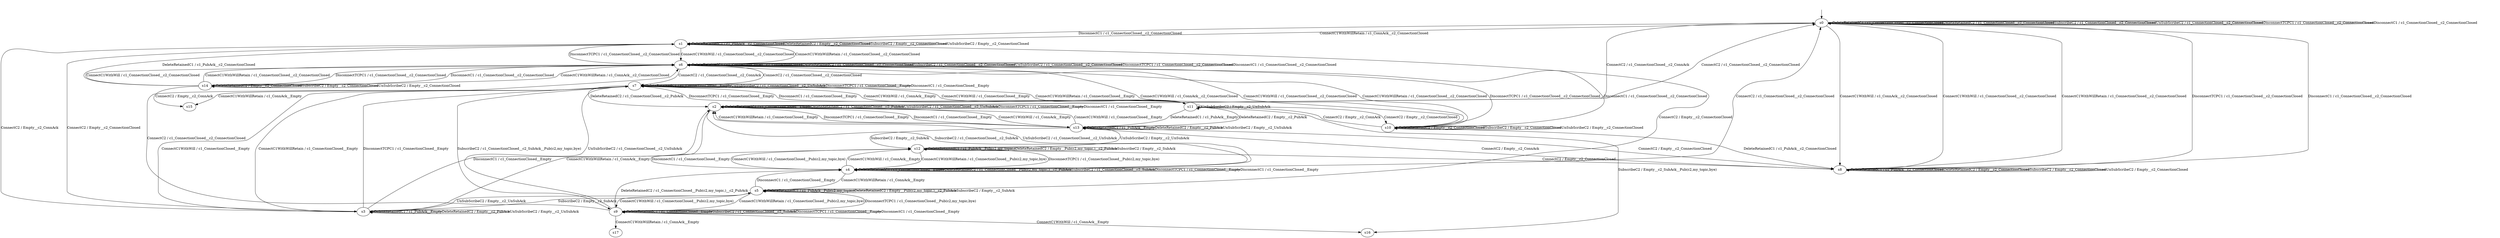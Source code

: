 digraph h10 {
s0 [label="s0"];
s1 [label="s1"];
s2 [label="s2"];
s3 [label="s3"];
s4 [label="s4"];
s5 [label="s5"];
s6 [label="s6"];
s7 [label="s7"];
s8 [label="s8"];
s9 [label="s9"];
s10 [label="s10"];
s11 [label="s11"];
s12 [label="s12"];
s13 [label="s13"];
s14 [label="s14"];
s0 -> s2 [label="ConnectC2 / c1_ConnectionClosed__c2_ConnAck"];
s0 -> s8 [label="ConnectC1WithWill / c1_ConnAck__c2_ConnectionClosed"];
s0 -> s1 [label="ConnectC1WithWillRetain / c1_ConnAck__c2_ConnectionClosed"];
s0 -> s0 [label="DeleteRetainedC1 / c1_ConnectionClosed__c2_ConnectionClosed"];
s0 -> s0 [label="DeleteRetainedC2 / c1_ConnectionClosed__c2_ConnectionClosed"];
s0 -> s0 [label="SubscribeC2 / c1_ConnectionClosed__c2_ConnectionClosed"];
s0 -> s0 [label="UnSubScribeC2 / c1_ConnectionClosed__c2_ConnectionClosed"];
s0 -> s0 [label="DisconnectTCPC1 / c1_ConnectionClosed__c2_ConnectionClosed"];
s0 -> s0 [label="DisconnectC1 / c1_ConnectionClosed__c2_ConnectionClosed"];
s1 -> s3 [label="ConnectC2 / Empty__c2_ConnAck"];
s1 -> s6 [label="ConnectC1WithWill / c1_ConnectionClosed__c2_ConnectionClosed"];
s1 -> s6 [label="ConnectC1WithWillRetain / c1_ConnectionClosed__c2_ConnectionClosed"];
s1 -> s1 [label="DeleteRetainedC1 / c1_PubAck__c2_ConnectionClosed"];
s1 -> s1 [label="DeleteRetainedC2 / Empty__c2_ConnectionClosed"];
s1 -> s1 [label="SubscribeC2 / Empty__c2_ConnectionClosed"];
s1 -> s1 [label="UnSubScribeC2 / Empty__c2_ConnectionClosed"];
s1 -> s6 [label="DisconnectTCPC1 / c1_ConnectionClosed__c2_ConnectionClosed"];
s1 -> s0 [label="DisconnectC1 / c1_ConnectionClosed__c2_ConnectionClosed"];
s2 -> s0 [label="ConnectC2 / c1_ConnectionClosed__c2_ConnectionClosed"];
s2 -> s13 [label="ConnectC1WithWill / c1_ConnAck__Empty"];
s2 -> s3 [label="ConnectC1WithWillRetain / c1_ConnAck__Empty"];
s2 -> s2 [label="DeleteRetainedC1 / c1_ConnectionClosed__Empty"];
s2 -> s2 [label="DeleteRetainedC2 / c1_ConnectionClosed__c2_PubAck"];
s2 -> s4 [label="SubscribeC2 / c1_ConnectionClosed__c2_SubAck"];
s2 -> s2 [label="UnSubScribeC2 / c1_ConnectionClosed__c2_UnSubAck"];
s2 -> s2 [label="DisconnectTCPC1 / c1_ConnectionClosed__Empty"];
s2 -> s2 [label="DisconnectC1 / c1_ConnectionClosed__Empty"];
s3 -> s1 [label="ConnectC2 / Empty__c2_ConnectionClosed"];
s3 -> s7 [label="ConnectC1WithWill / c1_ConnectionClosed__Empty"];
s3 -> s7 [label="ConnectC1WithWillRetain / c1_ConnectionClosed__Empty"];
s3 -> s3 [label="DeleteRetainedC1 / c1_PubAck__Empty"];
s3 -> s3 [label="DeleteRetainedC2 / Empty__c2_PubAck"];
s3 -> s5 [label="SubscribeC2 / Empty__c2_SubAck"];
s3 -> s3 [label="UnSubScribeC2 / Empty__c2_UnSubAck"];
s3 -> s7 [label="DisconnectTCPC1 / c1_ConnectionClosed__Empty"];
s3 -> s2 [label="DisconnectC1 / c1_ConnectionClosed__Empty"];
s4 -> s0 [label="ConnectC2 / c1_ConnectionClosed__c2_ConnectionClosed"];
s4 -> s12 [label="ConnectC1WithWill / c1_ConnAck__Empty"];
s4 -> s5 [label="ConnectC1WithWillRetain / c1_ConnAck__Empty"];
s4 -> s4 [label="DeleteRetainedC1 / c1_ConnectionClosed__Empty"];
s4 -> s4 [label="DeleteRetainedC2 / c1_ConnectionClosed__Pub(c2,my_topic,)__c2_PubAck"];
s4 -> s4 [label="SubscribeC2 / c1_ConnectionClosed__c2_SubAck"];
s4 -> s2 [label="UnSubScribeC2 / c1_ConnectionClosed__c2_UnSubAck"];
s4 -> s4 [label="DisconnectTCPC1 / c1_ConnectionClosed__Empty"];
s4 -> s4 [label="DisconnectC1 / c1_ConnectionClosed__Empty"];
s5 -> s1 [label="ConnectC2 / Empty__c2_ConnectionClosed"];
s5 -> s9 [label="ConnectC1WithWill / c1_ConnectionClosed__Pub(c2,my_topic,bye)"];
s5 -> s9 [label="ConnectC1WithWillRetain / c1_ConnectionClosed__Pub(c2,my_topic,bye)"];
s5 -> s5 [label="DeleteRetainedC1 / c1_PubAck__Pub(c2,my_topic,)"];
s5 -> s5 [label="DeleteRetainedC2 / Empty__Pub(c2,my_topic,)__c2_PubAck"];
s5 -> s5 [label="SubscribeC2 / Empty__c2_SubAck"];
s5 -> s3 [label="UnSubScribeC2 / Empty__c2_UnSubAck"];
s5 -> s9 [label="DisconnectTCPC1 / c1_ConnectionClosed__Pub(c2,my_topic,bye)"];
s5 -> s4 [label="DisconnectC1 / c1_ConnectionClosed__Empty"];
s6 -> s7 [label="ConnectC2 / c1_ConnectionClosed__c2_ConnAck"];
s6 -> s10 [label="ConnectC1WithWill / c1_ConnAck__c2_ConnectionClosed"];
s6 -> s14 [label="ConnectC1WithWillRetain / c1_ConnAck__c2_ConnectionClosed"];
s6 -> s6 [label="DeleteRetainedC1 / c1_ConnectionClosed__c2_ConnectionClosed"];
s6 -> s6 [label="DeleteRetainedC2 / c1_ConnectionClosed__c2_ConnectionClosed"];
s6 -> s6 [label="SubscribeC2 / c1_ConnectionClosed__c2_ConnectionClosed"];
s6 -> s6 [label="UnSubScribeC2 / c1_ConnectionClosed__c2_ConnectionClosed"];
s6 -> s6 [label="DisconnectTCPC1 / c1_ConnectionClosed__c2_ConnectionClosed"];
s6 -> s6 [label="DisconnectC1 / c1_ConnectionClosed__c2_ConnectionClosed"];
s7 -> s6 [label="ConnectC2 / c1_ConnectionClosed__c2_ConnectionClosed"];
s7 -> s11 [label="ConnectC1WithWill / c1_ConnAck__Empty"];
s7 -> s15 [label="ConnectC1WithWillRetain / c1_ConnAck__Empty"];
s7 -> s7 [label="DeleteRetainedC1 / c1_ConnectionClosed__Empty"];
s7 -> s2 [label="DeleteRetainedC2 / c1_ConnectionClosed__c2_PubAck"];
s7 -> s9 [label="SubscribeC2 / c1_ConnectionClosed__c2_SubAck__Pub(c2,my_topic,bye)"];
s7 -> s7 [label="UnSubScribeC2 / c1_ConnectionClosed__c2_UnSubAck"];
s7 -> s7 [label="DisconnectTCPC1 / c1_ConnectionClosed__Empty"];
s7 -> s7 [label="DisconnectC1 / c1_ConnectionClosed__Empty"];
s8 -> s13 [label="ConnectC2 / Empty__c2_ConnAck"];
s8 -> s0 [label="ConnectC1WithWill / c1_ConnectionClosed__c2_ConnectionClosed"];
s8 -> s0 [label="ConnectC1WithWillRetain / c1_ConnectionClosed__c2_ConnectionClosed"];
s8 -> s8 [label="DeleteRetainedC1 / c1_PubAck__c2_ConnectionClosed"];
s8 -> s8 [label="DeleteRetainedC2 / Empty__c2_ConnectionClosed"];
s8 -> s8 [label="SubscribeC2 / Empty__c2_ConnectionClosed"];
s8 -> s8 [label="UnSubScribeC2 / Empty__c2_ConnectionClosed"];
s8 -> s0 [label="DisconnectTCPC1 / c1_ConnectionClosed__c2_ConnectionClosed"];
s8 -> s0 [label="DisconnectC1 / c1_ConnectionClosed__c2_ConnectionClosed"];
s9 -> s6 [label="ConnectC2 / c1_ConnectionClosed__c2_ConnectionClosed"];
s9 -> s16 [label="ConnectC1WithWill / c1_ConnAck__Empty"];
s9 -> s17 [label="ConnectC1WithWillRetain / c1_ConnAck__Empty"];
s9 -> s9 [label="DeleteRetainedC1 / c1_ConnectionClosed__Empty"];
s9 -> s4 [label="DeleteRetainedC2 / c1_ConnectionClosed__Pub(c2,my_topic,)__c2_PubAck"];
s9 -> s9 [label="SubscribeC2 / c1_ConnectionClosed__c2_SubAck"];
s9 -> s7 [label="UnSubScribeC2 / c1_ConnectionClosed__c2_UnSubAck"];
s9 -> s9 [label="DisconnectTCPC1 / c1_ConnectionClosed__Empty"];
s9 -> s9 [label="DisconnectC1 / c1_ConnectionClosed__Empty"];
s10 -> s11 [label="ConnectC2 / Empty__c2_ConnAck"];
s10 -> s6 [label="ConnectC1WithWill / c1_ConnectionClosed__c2_ConnectionClosed"];
s10 -> s6 [label="ConnectC1WithWillRetain / c1_ConnectionClosed__c2_ConnectionClosed"];
s10 -> s8 [label="DeleteRetainedC1 / c1_PubAck__c2_ConnectionClosed"];
s10 -> s10 [label="DeleteRetainedC2 / Empty__c2_ConnectionClosed"];
s10 -> s10 [label="SubscribeC2 / Empty__c2_ConnectionClosed"];
s10 -> s10 [label="UnSubScribeC2 / Empty__c2_ConnectionClosed"];
s10 -> s6 [label="DisconnectTCPC1 / c1_ConnectionClosed__c2_ConnectionClosed"];
s10 -> s6 [label="DisconnectC1 / c1_ConnectionClosed__c2_ConnectionClosed"];
s11 -> s10 [label="ConnectC2 / Empty__c2_ConnectionClosed"];
s11 -> s7 [label="ConnectC1WithWill / c1_ConnectionClosed__Empty"];
s11 -> s7 [label="ConnectC1WithWillRetain / c1_ConnectionClosed__Empty"];
s11 -> s13 [label="DeleteRetainedC1 / c1_PubAck__Empty"];
s11 -> s13 [label="DeleteRetainedC2 / Empty__c2_PubAck"];
s11 -> s16 [label="SubscribeC2 / Empty__c2_SubAck__Pub(c2,my_topic,bye)"];
s11 -> s11 [label="UnSubScribeC2 / Empty__c2_UnSubAck"];
s11 -> s7 [label="DisconnectTCPC1 / c1_ConnectionClosed__Empty"];
s11 -> s7 [label="DisconnectC1 / c1_ConnectionClosed__Empty"];
s12 -> s8 [label="ConnectC2 / Empty__c2_ConnectionClosed"];
s12 -> s4 [label="ConnectC1WithWill / c1_ConnectionClosed__Pub(c2,my_topic,bye)"];
s12 -> s4 [label="ConnectC1WithWillRetain / c1_ConnectionClosed__Pub(c2,my_topic,bye)"];
s12 -> s12 [label="DeleteRetainedC1 / c1_PubAck__Pub(c2,my_topic,)"];
s12 -> s12 [label="DeleteRetainedC2 / Empty__Pub(c2,my_topic,)__c2_PubAck"];
s12 -> s12 [label="SubscribeC2 / Empty__c2_SubAck"];
s12 -> s13 [label="UnSubScribeC2 / Empty__c2_UnSubAck"];
s12 -> s4 [label="DisconnectTCPC1 / c1_ConnectionClosed__Pub(c2,my_topic,bye)"];
s12 -> s4 [label="DisconnectC1 / c1_ConnectionClosed__Empty"];
s13 -> s8 [label="ConnectC2 / Empty__c2_ConnectionClosed"];
s13 -> s2 [label="ConnectC1WithWill / c1_ConnectionClosed__Empty"];
s13 -> s2 [label="ConnectC1WithWillRetain / c1_ConnectionClosed__Empty"];
s13 -> s13 [label="DeleteRetainedC1 / c1_PubAck__Empty"];
s13 -> s13 [label="DeleteRetainedC2 / Empty__c2_PubAck"];
s13 -> s12 [label="SubscribeC2 / Empty__c2_SubAck"];
s13 -> s13 [label="UnSubScribeC2 / Empty__c2_UnSubAck"];
s13 -> s2 [label="DisconnectTCPC1 / c1_ConnectionClosed__Empty"];
s13 -> s2 [label="DisconnectC1 / c1_ConnectionClosed__Empty"];
s14 -> s15 [label="ConnectC2 / Empty__c2_ConnAck"];
s14 -> s6 [label="ConnectC1WithWill / c1_ConnectionClosed__c2_ConnectionClosed"];
s14 -> s6 [label="ConnectC1WithWillRetain / c1_ConnectionClosed__c2_ConnectionClosed"];
s14 -> s1 [label="DeleteRetainedC1 / c1_PubAck__c2_ConnectionClosed"];
s14 -> s14 [label="DeleteRetainedC2 / Empty__c2_ConnectionClosed"];
s14 -> s14 [label="SubscribeC2 / Empty__c2_ConnectionClosed"];
s14 -> s14 [label="UnSubScribeC2 / Empty__c2_ConnectionClosed"];
s14 -> s6 [label="DisconnectTCPC1 / c1_ConnectionClosed__c2_ConnectionClosed"];
s14 -> s6 [label="DisconnectC1 / c1_ConnectionClosed__c2_ConnectionClosed"];
__start0 [shape=none, label=""];
__start0 -> s0 [label=""];
}
